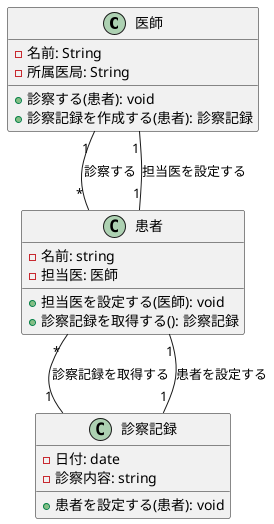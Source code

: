 @startuml
class 医師 {
  - 名前: String
  - 所属医局: String
  + 診察する(患者): void
  + 診察記録を作成する(患者): 診察記録
}

class 患者 {
  - 名前: string
  - 担当医: 医師
  + 担当医を設定する(医師): void
  + 診察記録を取得する(): 診察記録
}

class 診察記録 {
  - 日付: date
  - 診察内容: string
  + 患者を設定する(患者): void
}

医師 "1" -- "*" 患者: 診察する
患者 "1" -- "1" 医師: 担当医を設定する
患者 "*" -- "1" 診察記録: 診察記録を取得する
診察記録 "1" -- "1" 患者: 患者を設定する
@enduml